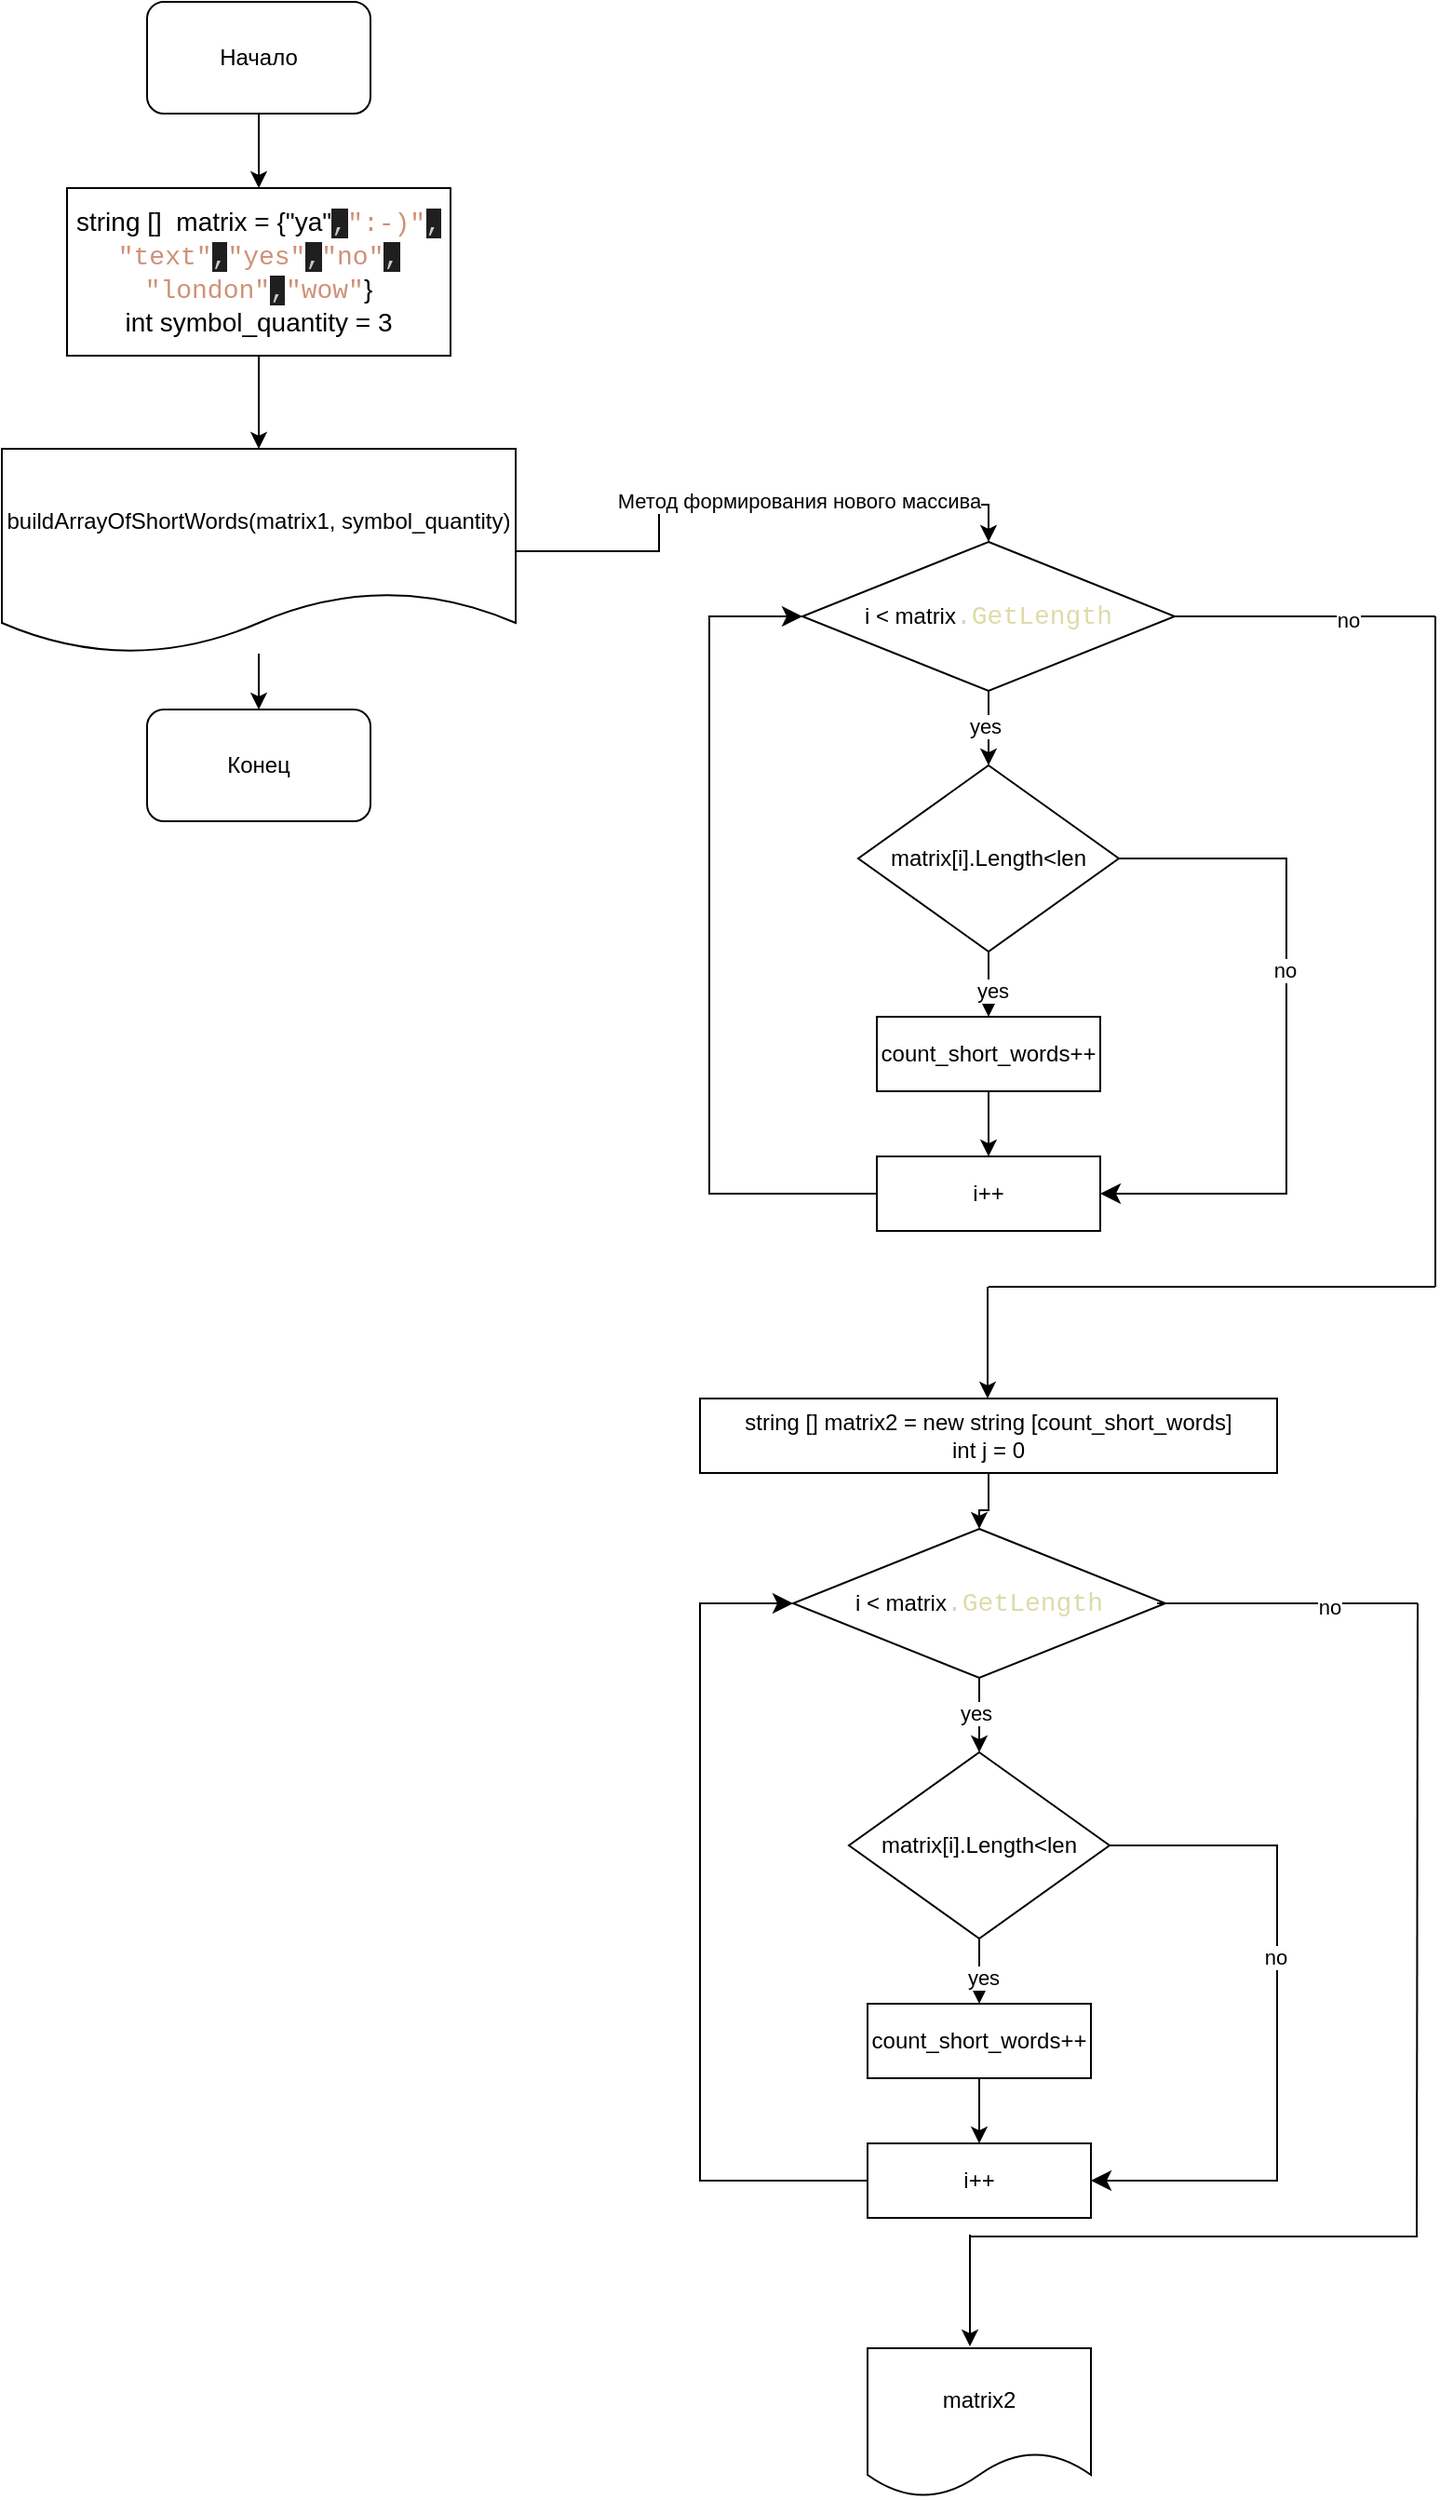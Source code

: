 <mxfile version="23.1.5" type="device">
  <diagram name="Страница — 1" id="avXQ5a6GFvaS8qTPImMt">
    <mxGraphModel dx="726" dy="835" grid="1" gridSize="10" guides="1" tooltips="1" connect="1" arrows="1" fold="1" page="1" pageScale="1" pageWidth="827" pageHeight="1169" math="0" shadow="0">
      <root>
        <mxCell id="0" />
        <mxCell id="1" parent="0" />
        <mxCell id="bU1lk9gH_a850dXzaI8o-6" style="edgeStyle=orthogonalEdgeStyle;rounded=0;orthogonalLoop=1;jettySize=auto;html=1;entryX=0.5;entryY=0;entryDx=0;entryDy=0;" edge="1" parent="1" source="bU1lk9gH_a850dXzaI8o-1" target="bU1lk9gH_a850dXzaI8o-5">
          <mxGeometry relative="1" as="geometry" />
        </mxCell>
        <mxCell id="bU1lk9gH_a850dXzaI8o-1" value="Начало" style="rounded=1;whiteSpace=wrap;html=1;" vertex="1" parent="1">
          <mxGeometry x="98" width="120" height="60" as="geometry" />
        </mxCell>
        <mxCell id="bU1lk9gH_a850dXzaI8o-2" value="Конец" style="rounded=1;whiteSpace=wrap;html=1;" vertex="1" parent="1">
          <mxGeometry x="98" y="380" width="120" height="60" as="geometry" />
        </mxCell>
        <mxCell id="bU1lk9gH_a850dXzaI8o-9" style="edgeStyle=orthogonalEdgeStyle;rounded=0;orthogonalLoop=1;jettySize=auto;html=1;entryX=0.5;entryY=0;entryDx=0;entryDy=0;" edge="1" parent="1" source="bU1lk9gH_a850dXzaI8o-5" target="bU1lk9gH_a850dXzaI8o-8">
          <mxGeometry relative="1" as="geometry" />
        </mxCell>
        <mxCell id="bU1lk9gH_a850dXzaI8o-5" value="&lt;font style=&quot;font-size: 14px;&quot;&gt;string []&amp;nbsp; matrix = {&quot;ya&quot;&lt;span style=&quot;background-color: rgb(31, 31, 31); color: rgb(204, 204, 204); font-family: Consolas, &amp;quot;Courier New&amp;quot;, monospace;&quot;&gt;,&lt;/span&gt;&lt;span style=&quot;font-family: Consolas, &amp;quot;Courier New&amp;quot;, monospace; color: rgb(206, 145, 120);&quot;&gt;&quot;:-)&quot;&lt;/span&gt;&lt;span style=&quot;background-color: rgb(31, 31, 31); color: rgb(204, 204, 204); font-family: Consolas, &amp;quot;Courier New&amp;quot;, monospace;&quot;&gt;, &lt;/span&gt;&lt;span style=&quot;font-family: Consolas, &amp;quot;Courier New&amp;quot;, monospace; color: rgb(206, 145, 120);&quot;&gt;&quot;text&quot;&lt;/span&gt;&lt;span style=&quot;background-color: rgb(31, 31, 31); color: rgb(204, 204, 204); font-family: Consolas, &amp;quot;Courier New&amp;quot;, monospace;&quot;&gt;,&lt;/span&gt;&lt;span style=&quot;font-family: Consolas, &amp;quot;Courier New&amp;quot;, monospace; color: rgb(206, 145, 120);&quot;&gt;&quot;yes&quot;&lt;/span&gt;&lt;span style=&quot;background-color: rgb(31, 31, 31); color: rgb(204, 204, 204); font-family: Consolas, &amp;quot;Courier New&amp;quot;, monospace;&quot;&gt;,&lt;/span&gt;&lt;span style=&quot;font-family: Consolas, &amp;quot;Courier New&amp;quot;, monospace; color: rgb(206, 145, 120);&quot;&gt;&quot;no&quot;&lt;/span&gt;&lt;span style=&quot;background-color: rgb(31, 31, 31); color: rgb(204, 204, 204); font-family: Consolas, &amp;quot;Courier New&amp;quot;, monospace;&quot;&gt;, &lt;/span&gt;&lt;span style=&quot;font-family: Consolas, &amp;quot;Courier New&amp;quot;, monospace; color: rgb(206, 145, 120);&quot;&gt;&quot;london&quot;&lt;/span&gt;&lt;span style=&quot;background-color: rgb(31, 31, 31); color: rgb(204, 204, 204); font-family: Consolas, &amp;quot;Courier New&amp;quot;, monospace;&quot;&gt;,&lt;/span&gt;&lt;span style=&quot;font-family: Consolas, &amp;quot;Courier New&amp;quot;, monospace; color: rgb(206, 145, 120);&quot;&gt;&quot;wow&quot;&lt;/span&gt;&lt;span style=&quot;background-color: initial;&quot;&gt;}&lt;br&gt;&lt;div style=&quot;&quot;&gt;&lt;span style=&quot;background-color: initial;&quot;&gt;int symbol_quantity = 3&lt;/span&gt;&lt;/div&gt;&lt;/span&gt;&lt;/font&gt;" style="rounded=0;whiteSpace=wrap;html=1;" vertex="1" parent="1">
          <mxGeometry x="55" y="100" width="206" height="90" as="geometry" />
        </mxCell>
        <mxCell id="bU1lk9gH_a850dXzaI8o-10" style="edgeStyle=orthogonalEdgeStyle;rounded=0;orthogonalLoop=1;jettySize=auto;html=1;" edge="1" parent="1" source="bU1lk9gH_a850dXzaI8o-8" target="bU1lk9gH_a850dXzaI8o-2">
          <mxGeometry relative="1" as="geometry" />
        </mxCell>
        <mxCell id="bU1lk9gH_a850dXzaI8o-60" style="edgeStyle=orthogonalEdgeStyle;rounded=0;orthogonalLoop=1;jettySize=auto;html=1;entryX=0.5;entryY=0;entryDx=0;entryDy=0;" edge="1" parent="1" source="bU1lk9gH_a850dXzaI8o-8" target="bU1lk9gH_a850dXzaI8o-12">
          <mxGeometry relative="1" as="geometry" />
        </mxCell>
        <mxCell id="bU1lk9gH_a850dXzaI8o-61" value="Метод формирования нового массива" style="edgeLabel;html=1;align=center;verticalAlign=middle;resizable=0;points=[];" vertex="1" connectable="0" parent="bU1lk9gH_a850dXzaI8o-60">
          <mxGeometry x="0.184" y="2" relative="1" as="geometry">
            <mxPoint as="offset" />
          </mxGeometry>
        </mxCell>
        <mxCell id="bU1lk9gH_a850dXzaI8o-8" value="buildArrayOfShortWords(matrix1, symbol_quantity)" style="shape=document;whiteSpace=wrap;html=1;boundedLbl=1;" vertex="1" parent="1">
          <mxGeometry x="20" y="240" width="276" height="110" as="geometry" />
        </mxCell>
        <mxCell id="bU1lk9gH_a850dXzaI8o-14" value="" style="edgeStyle=orthogonalEdgeStyle;rounded=0;orthogonalLoop=1;jettySize=auto;html=1;" edge="1" parent="1" source="bU1lk9gH_a850dXzaI8o-12" target="bU1lk9gH_a850dXzaI8o-27">
          <mxGeometry relative="1" as="geometry">
            <mxPoint x="550" y="430" as="targetPoint" />
          </mxGeometry>
        </mxCell>
        <mxCell id="bU1lk9gH_a850dXzaI8o-15" value="yes" style="edgeLabel;html=1;align=center;verticalAlign=middle;resizable=0;points=[];" vertex="1" connectable="0" parent="bU1lk9gH_a850dXzaI8o-14">
          <mxGeometry x="-0.05" y="-2" relative="1" as="geometry">
            <mxPoint as="offset" />
          </mxGeometry>
        </mxCell>
        <mxCell id="bU1lk9gH_a850dXzaI8o-12" value="i &amp;lt;&amp;nbsp;matrix&lt;span style=&quot;font-family: Consolas, &amp;quot;Courier New&amp;quot;, monospace; font-size: 14px; color: rgb(212, 212, 212);&quot;&gt;.&lt;/span&gt;&lt;span style=&quot;font-family: Consolas, &amp;quot;Courier New&amp;quot;, monospace; font-size: 14px; color: rgb(220, 220, 170);&quot;&gt;GetLength&lt;/span&gt;" style="rhombus;whiteSpace=wrap;html=1;" vertex="1" parent="1">
          <mxGeometry x="450" y="290" width="200" height="80" as="geometry" />
        </mxCell>
        <mxCell id="bU1lk9gH_a850dXzaI8o-22" style="edgeStyle=orthogonalEdgeStyle;rounded=0;orthogonalLoop=1;jettySize=auto;html=1;entryX=0.5;entryY=0;entryDx=0;entryDy=0;" edge="1" parent="1" source="bU1lk9gH_a850dXzaI8o-13" target="bU1lk9gH_a850dXzaI8o-16">
          <mxGeometry relative="1" as="geometry" />
        </mxCell>
        <mxCell id="bU1lk9gH_a850dXzaI8o-13" value="count_short_words++" style="whiteSpace=wrap;html=1;" vertex="1" parent="1">
          <mxGeometry x="490" y="545" width="120" height="40" as="geometry" />
        </mxCell>
        <mxCell id="bU1lk9gH_a850dXzaI8o-16" value="i++" style="rounded=0;whiteSpace=wrap;html=1;" vertex="1" parent="1">
          <mxGeometry x="490" y="620" width="120" height="40" as="geometry" />
        </mxCell>
        <mxCell id="bU1lk9gH_a850dXzaI8o-19" value="" style="edgeStyle=elbowEdgeStyle;elbow=horizontal;endArrow=classic;html=1;curved=0;rounded=0;endSize=8;startSize=8;exitX=1;exitY=0.5;exitDx=0;exitDy=0;entryX=1;entryY=0.5;entryDx=0;entryDy=0;" edge="1" parent="1" source="bU1lk9gH_a850dXzaI8o-27" target="bU1lk9gH_a850dXzaI8o-16">
          <mxGeometry width="50" height="50" relative="1" as="geometry">
            <mxPoint x="710" y="730" as="sourcePoint" />
            <mxPoint x="550" y="490" as="targetPoint" />
            <Array as="points">
              <mxPoint x="710" y="410" />
            </Array>
          </mxGeometry>
        </mxCell>
        <mxCell id="bU1lk9gH_a850dXzaI8o-20" value="no" style="edgeLabel;html=1;align=center;verticalAlign=middle;resizable=0;points=[];" vertex="1" connectable="0" parent="bU1lk9gH_a850dXzaI8o-19">
          <mxGeometry x="-0.188" y="-1" relative="1" as="geometry">
            <mxPoint as="offset" />
          </mxGeometry>
        </mxCell>
        <mxCell id="bU1lk9gH_a850dXzaI8o-21" value="" style="edgeStyle=elbowEdgeStyle;elbow=horizontal;endArrow=classic;html=1;curved=0;rounded=0;endSize=8;startSize=8;entryX=0;entryY=0.5;entryDx=0;entryDy=0;exitX=0;exitY=0.5;exitDx=0;exitDy=0;" edge="1" parent="1" source="bU1lk9gH_a850dXzaI8o-16" target="bU1lk9gH_a850dXzaI8o-12">
          <mxGeometry width="50" height="50" relative="1" as="geometry">
            <mxPoint x="470" y="560" as="sourcePoint" />
            <mxPoint x="450" y="370" as="targetPoint" />
            <Array as="points">
              <mxPoint x="400" y="460" />
            </Array>
          </mxGeometry>
        </mxCell>
        <mxCell id="bU1lk9gH_a850dXzaI8o-28" style="edgeStyle=orthogonalEdgeStyle;rounded=0;orthogonalLoop=1;jettySize=auto;html=1;entryX=0.5;entryY=0;entryDx=0;entryDy=0;" edge="1" parent="1" source="bU1lk9gH_a850dXzaI8o-27" target="bU1lk9gH_a850dXzaI8o-13">
          <mxGeometry relative="1" as="geometry" />
        </mxCell>
        <mxCell id="bU1lk9gH_a850dXzaI8o-29" value="yes" style="edgeLabel;html=1;align=center;verticalAlign=middle;resizable=0;points=[];" vertex="1" connectable="0" parent="bU1lk9gH_a850dXzaI8o-28">
          <mxGeometry x="0.345" y="2" relative="1" as="geometry">
            <mxPoint as="offset" />
          </mxGeometry>
        </mxCell>
        <mxCell id="bU1lk9gH_a850dXzaI8o-27" value="matrix[i].Length&amp;lt;len" style="rhombus;whiteSpace=wrap;html=1;" vertex="1" parent="1">
          <mxGeometry x="480" y="410" width="140" height="100" as="geometry" />
        </mxCell>
        <mxCell id="bU1lk9gH_a850dXzaI8o-30" value="" style="endArrow=none;html=1;rounded=0;exitX=1;exitY=0.5;exitDx=0;exitDy=0;" edge="1" parent="1" source="bU1lk9gH_a850dXzaI8o-12">
          <mxGeometry width="50" height="50" relative="1" as="geometry">
            <mxPoint x="750" y="350" as="sourcePoint" />
            <mxPoint x="790" y="330" as="targetPoint" />
          </mxGeometry>
        </mxCell>
        <mxCell id="bU1lk9gH_a850dXzaI8o-36" value="no" style="edgeLabel;html=1;align=center;verticalAlign=middle;resizable=0;points=[];" vertex="1" connectable="0" parent="bU1lk9gH_a850dXzaI8o-30">
          <mxGeometry x="0.319" y="-2" relative="1" as="geometry">
            <mxPoint as="offset" />
          </mxGeometry>
        </mxCell>
        <mxCell id="bU1lk9gH_a850dXzaI8o-32" value="" style="endArrow=none;html=1;rounded=0;" edge="1" parent="1">
          <mxGeometry width="50" height="50" relative="1" as="geometry">
            <mxPoint x="790" y="690" as="sourcePoint" />
            <mxPoint x="790" y="330" as="targetPoint" />
          </mxGeometry>
        </mxCell>
        <mxCell id="bU1lk9gH_a850dXzaI8o-34" value="" style="endArrow=none;html=1;rounded=0;" edge="1" parent="1">
          <mxGeometry width="50" height="50" relative="1" as="geometry">
            <mxPoint x="550" y="690" as="sourcePoint" />
            <mxPoint x="790" y="690" as="targetPoint" />
          </mxGeometry>
        </mxCell>
        <mxCell id="bU1lk9gH_a850dXzaI8o-35" value="" style="endArrow=classic;html=1;rounded=0;" edge="1" parent="1">
          <mxGeometry width="50" height="50" relative="1" as="geometry">
            <mxPoint x="549.5" y="690" as="sourcePoint" />
            <mxPoint x="549.5" y="750" as="targetPoint" />
          </mxGeometry>
        </mxCell>
        <mxCell id="bU1lk9gH_a850dXzaI8o-51" style="edgeStyle=orthogonalEdgeStyle;rounded=0;orthogonalLoop=1;jettySize=auto;html=1;entryX=0.5;entryY=0;entryDx=0;entryDy=0;" edge="1" parent="1" source="bU1lk9gH_a850dXzaI8o-37" target="bU1lk9gH_a850dXzaI8o-40">
          <mxGeometry relative="1" as="geometry" />
        </mxCell>
        <mxCell id="bU1lk9gH_a850dXzaI8o-37" value="string [] matrix2 = new string [count_short_words]&lt;br&gt;int j = 0" style="rounded=0;whiteSpace=wrap;html=1;" vertex="1" parent="1">
          <mxGeometry x="395" y="750" width="310" height="40" as="geometry" />
        </mxCell>
        <mxCell id="bU1lk9gH_a850dXzaI8o-38" value="" style="edgeStyle=orthogonalEdgeStyle;rounded=0;orthogonalLoop=1;jettySize=auto;html=1;" edge="1" parent="1" source="bU1lk9gH_a850dXzaI8o-40" target="bU1lk9gH_a850dXzaI8o-49">
          <mxGeometry relative="1" as="geometry">
            <mxPoint x="545" y="960" as="targetPoint" />
          </mxGeometry>
        </mxCell>
        <mxCell id="bU1lk9gH_a850dXzaI8o-39" value="yes" style="edgeLabel;html=1;align=center;verticalAlign=middle;resizable=0;points=[];" vertex="1" connectable="0" parent="bU1lk9gH_a850dXzaI8o-38">
          <mxGeometry x="-0.05" y="-2" relative="1" as="geometry">
            <mxPoint as="offset" />
          </mxGeometry>
        </mxCell>
        <mxCell id="bU1lk9gH_a850dXzaI8o-40" value="i &amp;lt;&amp;nbsp;matrix&lt;span style=&quot;font-family: Consolas, &amp;quot;Courier New&amp;quot;, monospace; font-size: 14px; color: rgb(212, 212, 212);&quot;&gt;.&lt;/span&gt;&lt;span style=&quot;font-family: Consolas, &amp;quot;Courier New&amp;quot;, monospace; font-size: 14px; color: rgb(220, 220, 170);&quot;&gt;GetLength&lt;/span&gt;" style="rhombus;whiteSpace=wrap;html=1;" vertex="1" parent="1">
          <mxGeometry x="445" y="820" width="200" height="80" as="geometry" />
        </mxCell>
        <mxCell id="bU1lk9gH_a850dXzaI8o-41" style="edgeStyle=orthogonalEdgeStyle;rounded=0;orthogonalLoop=1;jettySize=auto;html=1;entryX=0.5;entryY=0;entryDx=0;entryDy=0;" edge="1" parent="1" source="bU1lk9gH_a850dXzaI8o-42" target="bU1lk9gH_a850dXzaI8o-43">
          <mxGeometry relative="1" as="geometry" />
        </mxCell>
        <mxCell id="bU1lk9gH_a850dXzaI8o-42" value="count_short_words++" style="whiteSpace=wrap;html=1;" vertex="1" parent="1">
          <mxGeometry x="485" y="1075" width="120" height="40" as="geometry" />
        </mxCell>
        <mxCell id="bU1lk9gH_a850dXzaI8o-43" value="i++" style="rounded=0;whiteSpace=wrap;html=1;" vertex="1" parent="1">
          <mxGeometry x="485" y="1150" width="120" height="40" as="geometry" />
        </mxCell>
        <mxCell id="bU1lk9gH_a850dXzaI8o-44" value="" style="edgeStyle=elbowEdgeStyle;elbow=horizontal;endArrow=classic;html=1;curved=0;rounded=0;endSize=8;startSize=8;exitX=1;exitY=0.5;exitDx=0;exitDy=0;entryX=1;entryY=0.5;entryDx=0;entryDy=0;" edge="1" parent="1" source="bU1lk9gH_a850dXzaI8o-49" target="bU1lk9gH_a850dXzaI8o-43">
          <mxGeometry width="50" height="50" relative="1" as="geometry">
            <mxPoint x="705" y="1260" as="sourcePoint" />
            <mxPoint x="545" y="1020" as="targetPoint" />
            <Array as="points">
              <mxPoint x="705" y="940" />
            </Array>
          </mxGeometry>
        </mxCell>
        <mxCell id="bU1lk9gH_a850dXzaI8o-45" value="no" style="edgeLabel;html=1;align=center;verticalAlign=middle;resizable=0;points=[];" vertex="1" connectable="0" parent="bU1lk9gH_a850dXzaI8o-44">
          <mxGeometry x="-0.188" y="-1" relative="1" as="geometry">
            <mxPoint as="offset" />
          </mxGeometry>
        </mxCell>
        <mxCell id="bU1lk9gH_a850dXzaI8o-46" value="" style="edgeStyle=elbowEdgeStyle;elbow=horizontal;endArrow=classic;html=1;curved=0;rounded=0;endSize=8;startSize=8;entryX=0;entryY=0.5;entryDx=0;entryDy=0;exitX=0;exitY=0.5;exitDx=0;exitDy=0;" edge="1" parent="1" source="bU1lk9gH_a850dXzaI8o-43" target="bU1lk9gH_a850dXzaI8o-40">
          <mxGeometry width="50" height="50" relative="1" as="geometry">
            <mxPoint x="465" y="1090" as="sourcePoint" />
            <mxPoint x="445" y="900" as="targetPoint" />
            <Array as="points">
              <mxPoint x="395" y="990" />
            </Array>
          </mxGeometry>
        </mxCell>
        <mxCell id="bU1lk9gH_a850dXzaI8o-47" style="edgeStyle=orthogonalEdgeStyle;rounded=0;orthogonalLoop=1;jettySize=auto;html=1;entryX=0.5;entryY=0;entryDx=0;entryDy=0;" edge="1" parent="1" source="bU1lk9gH_a850dXzaI8o-49" target="bU1lk9gH_a850dXzaI8o-42">
          <mxGeometry relative="1" as="geometry" />
        </mxCell>
        <mxCell id="bU1lk9gH_a850dXzaI8o-48" value="yes" style="edgeLabel;html=1;align=center;verticalAlign=middle;resizable=0;points=[];" vertex="1" connectable="0" parent="bU1lk9gH_a850dXzaI8o-47">
          <mxGeometry x="0.345" y="2" relative="1" as="geometry">
            <mxPoint as="offset" />
          </mxGeometry>
        </mxCell>
        <mxCell id="bU1lk9gH_a850dXzaI8o-49" value="matrix[i].Length&amp;lt;len" style="rhombus;whiteSpace=wrap;html=1;" vertex="1" parent="1">
          <mxGeometry x="475" y="940" width="140" height="100" as="geometry" />
        </mxCell>
        <mxCell id="bU1lk9gH_a850dXzaI8o-53" value="" style="endArrow=none;html=1;rounded=0;exitX=1;exitY=0.5;exitDx=0;exitDy=0;" edge="1" parent="1">
          <mxGeometry width="50" height="50" relative="1" as="geometry">
            <mxPoint x="640.5" y="860" as="sourcePoint" />
            <mxPoint x="780.5" y="860" as="targetPoint" />
          </mxGeometry>
        </mxCell>
        <mxCell id="bU1lk9gH_a850dXzaI8o-54" value="no" style="edgeLabel;html=1;align=center;verticalAlign=middle;resizable=0;points=[];" vertex="1" connectable="0" parent="bU1lk9gH_a850dXzaI8o-53">
          <mxGeometry x="0.319" y="-2" relative="1" as="geometry">
            <mxPoint as="offset" />
          </mxGeometry>
        </mxCell>
        <mxCell id="bU1lk9gH_a850dXzaI8o-55" value="" style="endArrow=none;html=1;rounded=0;" edge="1" parent="1">
          <mxGeometry width="50" height="50" relative="1" as="geometry">
            <mxPoint x="780" y="1200" as="sourcePoint" />
            <mxPoint x="780.5" y="860" as="targetPoint" />
          </mxGeometry>
        </mxCell>
        <mxCell id="bU1lk9gH_a850dXzaI8o-56" value="" style="endArrow=none;html=1;rounded=0;" edge="1" parent="1">
          <mxGeometry width="50" height="50" relative="1" as="geometry">
            <mxPoint x="540.5" y="1200" as="sourcePoint" />
            <mxPoint x="780.5" y="1200" as="targetPoint" />
          </mxGeometry>
        </mxCell>
        <mxCell id="bU1lk9gH_a850dXzaI8o-57" value="" style="endArrow=classic;html=1;rounded=0;" edge="1" parent="1">
          <mxGeometry width="50" height="50" relative="1" as="geometry">
            <mxPoint x="540" y="1199" as="sourcePoint" />
            <mxPoint x="540" y="1259" as="targetPoint" />
          </mxGeometry>
        </mxCell>
        <mxCell id="bU1lk9gH_a850dXzaI8o-59" value="matrix2" style="shape=document;whiteSpace=wrap;html=1;boundedLbl=1;" vertex="1" parent="1">
          <mxGeometry x="485" y="1260" width="120" height="80" as="geometry" />
        </mxCell>
      </root>
    </mxGraphModel>
  </diagram>
</mxfile>

